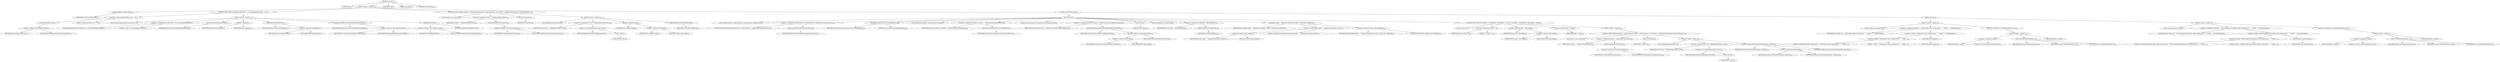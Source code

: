 digraph "execute" {  
"867" [label = <(METHOD,execute)<SUB>569</SUB>> ]
"76" [label = <(PARAM,this)<SUB>569</SUB>> ]
"868" [label = <(BLOCK,&lt;empty&gt;,&lt;empty&gt;)<SUB>569</SUB>> ]
"869" [label = <(validateConfig,this.validateConfig())<SUB>570</SUB>> ]
"75" [label = <(IDENTIFIER,this,this.validateConfig())<SUB>570</SUB>> ]
"870" [label = <(CONTROL_STRUCTURE,if (deploymentTools.size() == 0),if (deploymentTools.size() == 0))<SUB>572</SUB>> ]
"871" [label = <(&lt;operator&gt;.equals,deploymentTools.size() == 0)<SUB>572</SUB>> ]
"872" [label = <(size,deploymentTools.size())<SUB>572</SUB>> ]
"873" [label = <(&lt;operator&gt;.fieldAccess,this.deploymentTools)<SUB>572</SUB>> ]
"874" [label = <(IDENTIFIER,this,deploymentTools.size())<SUB>572</SUB>> ]
"875" [label = <(FIELD_IDENTIFIER,deploymentTools,deploymentTools)<SUB>572</SUB>> ]
"876" [label = <(LITERAL,0,deploymentTools.size() == 0)<SUB>572</SUB>> ]
"877" [label = <(BLOCK,&lt;empty&gt;,&lt;empty&gt;)<SUB>572</SUB>> ]
"78" [label = <(LOCAL,GenericDeploymentTool genericTool: ANY)> ]
"878" [label = <(&lt;operator&gt;.assignment,ANY genericTool = new GenericDeploymentTool())<SUB>573</SUB>> ]
"879" [label = <(IDENTIFIER,genericTool,ANY genericTool = new GenericDeploymentTool())<SUB>573</SUB>> ]
"880" [label = <(&lt;operator&gt;.alloc,new GenericDeploymentTool())<SUB>573</SUB>> ]
"881" [label = <(&lt;init&gt;,new GenericDeploymentTool())<SUB>573</SUB>> ]
"77" [label = <(IDENTIFIER,genericTool,new GenericDeploymentTool())<SUB>573</SUB>> ]
"882" [label = <(setTask,setTask(this))<SUB>574</SUB>> ]
"883" [label = <(IDENTIFIER,genericTool,setTask(this))<SUB>574</SUB>> ]
"79" [label = <(IDENTIFIER,this,setTask(this))<SUB>574</SUB>> ]
"884" [label = <(setDestdir,setDestdir(destDir))<SUB>575</SUB>> ]
"885" [label = <(IDENTIFIER,genericTool,setDestdir(destDir))<SUB>575</SUB>> ]
"886" [label = <(&lt;operator&gt;.fieldAccess,this.destDir)<SUB>575</SUB>> ]
"887" [label = <(IDENTIFIER,this,setDestdir(destDir))<SUB>575</SUB>> ]
"888" [label = <(FIELD_IDENTIFIER,destDir,destDir)<SUB>575</SUB>> ]
"889" [label = <(setGenericJarSuffix,setGenericJarSuffix(genericJarSuffix))<SUB>576</SUB>> ]
"890" [label = <(IDENTIFIER,genericTool,setGenericJarSuffix(genericJarSuffix))<SUB>576</SUB>> ]
"891" [label = <(&lt;operator&gt;.fieldAccess,this.genericJarSuffix)<SUB>576</SUB>> ]
"892" [label = <(IDENTIFIER,this,setGenericJarSuffix(genericJarSuffix))<SUB>576</SUB>> ]
"893" [label = <(FIELD_IDENTIFIER,genericJarSuffix,genericJarSuffix)<SUB>576</SUB>> ]
"894" [label = <(add,add(genericTool))<SUB>577</SUB>> ]
"895" [label = <(&lt;operator&gt;.fieldAccess,this.deploymentTools)<SUB>577</SUB>> ]
"896" [label = <(IDENTIFIER,this,add(genericTool))<SUB>577</SUB>> ]
"897" [label = <(FIELD_IDENTIFIER,deploymentTools,deploymentTools)<SUB>577</SUB>> ]
"898" [label = <(IDENTIFIER,genericTool,add(genericTool))<SUB>577</SUB>> ]
"899" [label = <(CONTROL_STRUCTURE,for (Iterator i = deploymentTools.iterator(); Some(i.hasNext()); ),for (Iterator i = deploymentTools.iterator(); Some(i.hasNext()); ))<SUB>580</SUB>> ]
"900" [label = <(LOCAL,Iterator i: java.util.Iterator)> ]
"901" [label = <(&lt;operator&gt;.assignment,Iterator i = deploymentTools.iterator())<SUB>580</SUB>> ]
"902" [label = <(IDENTIFIER,i,Iterator i = deploymentTools.iterator())<SUB>580</SUB>> ]
"903" [label = <(iterator,deploymentTools.iterator())<SUB>580</SUB>> ]
"904" [label = <(&lt;operator&gt;.fieldAccess,this.deploymentTools)<SUB>580</SUB>> ]
"905" [label = <(IDENTIFIER,this,deploymentTools.iterator())<SUB>580</SUB>> ]
"906" [label = <(FIELD_IDENTIFIER,deploymentTools,deploymentTools)<SUB>580</SUB>> ]
"907" [label = <(hasNext,i.hasNext())<SUB>580</SUB>> ]
"908" [label = <(IDENTIFIER,i,i.hasNext())<SUB>580</SUB>> ]
"909" [label = <(BLOCK,&lt;empty&gt;,&lt;empty&gt;)<SUB>580</SUB>> ]
"910" [label = <(LOCAL,EJBDeploymentTool tool: ANY)> ]
"911" [label = <(&lt;operator&gt;.assignment,ANY tool = (EJBDeploymentTool) i.next())<SUB>581</SUB>> ]
"912" [label = <(IDENTIFIER,tool,ANY tool = (EJBDeploymentTool) i.next())<SUB>581</SUB>> ]
"913" [label = <(&lt;operator&gt;.cast,(EJBDeploymentTool) i.next())<SUB>581</SUB>> ]
"914" [label = <(TYPE_REF,EJBDeploymentTool,EJBDeploymentTool)<SUB>581</SUB>> ]
"915" [label = <(next,i.next())<SUB>581</SUB>> ]
"916" [label = <(IDENTIFIER,i,i.next())<SUB>581</SUB>> ]
"917" [label = <(configure,configure(config))<SUB>582</SUB>> ]
"918" [label = <(IDENTIFIER,tool,configure(config))<SUB>582</SUB>> ]
"919" [label = <(&lt;operator&gt;.fieldAccess,this.config)<SUB>582</SUB>> ]
"920" [label = <(IDENTIFIER,this,configure(config))<SUB>582</SUB>> ]
"921" [label = <(FIELD_IDENTIFIER,config,config)<SUB>582</SUB>> ]
"922" [label = <(validateConfigured,validateConfigured())<SUB>583</SUB>> ]
"923" [label = <(IDENTIFIER,tool,validateConfigured())<SUB>583</SUB>> ]
"924" [label = <(CONTROL_STRUCTURE,try,try)<SUB>586</SUB>> ]
"925" [label = <(BLOCK,try,try)<SUB>586</SUB>> ]
"926" [label = <(LOCAL,SAXParserFactory saxParserFactory: javax.xml.parsers.SAXParserFactory)> ]
"927" [label = <(&lt;operator&gt;.assignment,SAXParserFactory saxParserFactory = SAXParserFactory.newInstance())<SUB>588</SUB>> ]
"928" [label = <(IDENTIFIER,saxParserFactory,SAXParserFactory saxParserFactory = SAXParserFactory.newInstance())<SUB>588</SUB>> ]
"929" [label = <(newInstance,SAXParserFactory.newInstance())<SUB>588</SUB>> ]
"930" [label = <(IDENTIFIER,SAXParserFactory,SAXParserFactory.newInstance())<SUB>588</SUB>> ]
"931" [label = <(setValidating,saxParserFactory.setValidating(true))<SUB>589</SUB>> ]
"932" [label = <(IDENTIFIER,saxParserFactory,saxParserFactory.setValidating(true))<SUB>589</SUB>> ]
"933" [label = <(LITERAL,true,saxParserFactory.setValidating(true))<SUB>589</SUB>> ]
"934" [label = <(LOCAL,SAXParser saxParser: javax.xml.parsers.SAXParser)> ]
"935" [label = <(&lt;operator&gt;.assignment,SAXParser saxParser = saxParserFactory.newSAXParser())<SUB>590</SUB>> ]
"936" [label = <(IDENTIFIER,saxParser,SAXParser saxParser = saxParserFactory.newSAXParser())<SUB>590</SUB>> ]
"937" [label = <(newSAXParser,saxParserFactory.newSAXParser())<SUB>590</SUB>> ]
"938" [label = <(IDENTIFIER,saxParserFactory,saxParserFactory.newSAXParser())<SUB>590</SUB>> ]
"939" [label = <(LOCAL,DirectoryScanner ds: org.apache.tools.ant.DirectoryScanner)> ]
"940" [label = <(&lt;operator&gt;.assignment,DirectoryScanner ds = getDirectoryScanner(config.descriptorDir))<SUB>593</SUB>> ]
"941" [label = <(IDENTIFIER,ds,DirectoryScanner ds = getDirectoryScanner(config.descriptorDir))<SUB>593</SUB>> ]
"942" [label = <(getDirectoryScanner,getDirectoryScanner(config.descriptorDir))<SUB>593</SUB>> ]
"80" [label = <(IDENTIFIER,this,getDirectoryScanner(config.descriptorDir))<SUB>593</SUB>> ]
"943" [label = <(&lt;operator&gt;.fieldAccess,config.descriptorDir)<SUB>593</SUB>> ]
"944" [label = <(&lt;operator&gt;.fieldAccess,this.config)<SUB>593</SUB>> ]
"945" [label = <(IDENTIFIER,this,getDirectoryScanner(config.descriptorDir))<SUB>593</SUB>> ]
"946" [label = <(FIELD_IDENTIFIER,config,config)<SUB>593</SUB>> ]
"947" [label = <(FIELD_IDENTIFIER,descriptorDir,descriptorDir)<SUB>593</SUB>> ]
"948" [label = <(scan,scan())<SUB>594</SUB>> ]
"949" [label = <(IDENTIFIER,ds,scan())<SUB>594</SUB>> ]
"950" [label = <(LOCAL,String[] files: java.lang.String[])> ]
"951" [label = <(&lt;operator&gt;.assignment,String[] files = getIncludedFiles())<SUB>595</SUB>> ]
"952" [label = <(IDENTIFIER,files,String[] files = getIncludedFiles())<SUB>595</SUB>> ]
"953" [label = <(getIncludedFiles,getIncludedFiles())<SUB>595</SUB>> ]
"954" [label = <(IDENTIFIER,ds,getIncludedFiles())<SUB>595</SUB>> ]
"955" [label = <(log,log(files.length + &quot; deployment descriptors located.&quot;, Project.MSG_VERBOSE))<SUB>597</SUB>> ]
"81" [label = <(IDENTIFIER,this,log(files.length + &quot; deployment descriptors located.&quot;, Project.MSG_VERBOSE))<SUB>597</SUB>> ]
"956" [label = <(&lt;operator&gt;.addition,files.length + &quot; deployment descriptors located.&quot;)<SUB>597</SUB>> ]
"957" [label = <(&lt;operator&gt;.fieldAccess,files.length)<SUB>597</SUB>> ]
"958" [label = <(IDENTIFIER,files,files.length + &quot; deployment descriptors located.&quot;)<SUB>597</SUB>> ]
"959" [label = <(FIELD_IDENTIFIER,length,length)<SUB>597</SUB>> ]
"960" [label = <(LITERAL,&quot; deployment descriptors located.&quot;,files.length + &quot; deployment descriptors located.&quot;)<SUB>597</SUB>> ]
"961" [label = <(&lt;operator&gt;.fieldAccess,Project.MSG_VERBOSE)<SUB>598</SUB>> ]
"962" [label = <(IDENTIFIER,Project,log(files.length + &quot; deployment descriptors located.&quot;, Project.MSG_VERBOSE))<SUB>598</SUB>> ]
"963" [label = <(FIELD_IDENTIFIER,MSG_VERBOSE,MSG_VERBOSE)<SUB>598</SUB>> ]
"964" [label = <(CONTROL_STRUCTURE,for (int index = 0; Some(index &lt; files.length); ++index),for (int index = 0; Some(index &lt; files.length); ++index))<SUB>602</SUB>> ]
"965" [label = <(LOCAL,int index: int)> ]
"966" [label = <(&lt;operator&gt;.assignment,int index = 0)<SUB>602</SUB>> ]
"967" [label = <(IDENTIFIER,index,int index = 0)<SUB>602</SUB>> ]
"968" [label = <(LITERAL,0,int index = 0)<SUB>602</SUB>> ]
"969" [label = <(&lt;operator&gt;.lessThan,index &lt; files.length)<SUB>602</SUB>> ]
"970" [label = <(IDENTIFIER,index,index &lt; files.length)<SUB>602</SUB>> ]
"971" [label = <(&lt;operator&gt;.fieldAccess,files.length)<SUB>602</SUB>> ]
"972" [label = <(IDENTIFIER,files,index &lt; files.length)<SUB>602</SUB>> ]
"973" [label = <(FIELD_IDENTIFIER,length,length)<SUB>602</SUB>> ]
"974" [label = <(&lt;operator&gt;.preIncrement,++index)<SUB>602</SUB>> ]
"975" [label = <(IDENTIFIER,index,++index)<SUB>602</SUB>> ]
"976" [label = <(BLOCK,&lt;empty&gt;,&lt;empty&gt;)<SUB>602</SUB>> ]
"977" [label = <(CONTROL_STRUCTURE,for (Iterator i = deploymentTools.iterator(); Some(i.hasNext()); ),for (Iterator i = deploymentTools.iterator(); Some(i.hasNext()); ))<SUB>604</SUB>> ]
"978" [label = <(LOCAL,Iterator i: java.util.Iterator)> ]
"979" [label = <(&lt;operator&gt;.assignment,Iterator i = deploymentTools.iterator())<SUB>604</SUB>> ]
"980" [label = <(IDENTIFIER,i,Iterator i = deploymentTools.iterator())<SUB>604</SUB>> ]
"981" [label = <(iterator,deploymentTools.iterator())<SUB>604</SUB>> ]
"982" [label = <(&lt;operator&gt;.fieldAccess,this.deploymentTools)<SUB>604</SUB>> ]
"983" [label = <(IDENTIFIER,this,deploymentTools.iterator())<SUB>604</SUB>> ]
"984" [label = <(FIELD_IDENTIFIER,deploymentTools,deploymentTools)<SUB>604</SUB>> ]
"985" [label = <(hasNext,i.hasNext())<SUB>604</SUB>> ]
"986" [label = <(IDENTIFIER,i,i.hasNext())<SUB>604</SUB>> ]
"987" [label = <(BLOCK,&lt;empty&gt;,&lt;empty&gt;)<SUB>604</SUB>> ]
"988" [label = <(LOCAL,EJBDeploymentTool tool: ANY)> ]
"989" [label = <(&lt;operator&gt;.assignment,ANY tool = (EJBDeploymentTool) i.next())<SUB>605</SUB>> ]
"990" [label = <(IDENTIFIER,tool,ANY tool = (EJBDeploymentTool) i.next())<SUB>605</SUB>> ]
"991" [label = <(&lt;operator&gt;.cast,(EJBDeploymentTool) i.next())<SUB>605</SUB>> ]
"992" [label = <(TYPE_REF,EJBDeploymentTool,EJBDeploymentTool)<SUB>605</SUB>> ]
"993" [label = <(next,i.next())<SUB>605</SUB>> ]
"994" [label = <(IDENTIFIER,i,i.next())<SUB>605</SUB>> ]
"995" [label = <(processDescriptor,processDescriptor(files[index], saxParser))<SUB>606</SUB>> ]
"996" [label = <(IDENTIFIER,tool,processDescriptor(files[index], saxParser))<SUB>606</SUB>> ]
"997" [label = <(&lt;operator&gt;.indexAccess,files[index])<SUB>606</SUB>> ]
"998" [label = <(IDENTIFIER,files,processDescriptor(files[index], saxParser))<SUB>606</SUB>> ]
"999" [label = <(IDENTIFIER,index,processDescriptor(files[index], saxParser))<SUB>606</SUB>> ]
"1000" [label = <(IDENTIFIER,saxParser,processDescriptor(files[index], saxParser))<SUB>606</SUB>> ]
"1001" [label = <(BLOCK,catch,catch)> ]
"1002" [label = <(BLOCK,&lt;empty&gt;,&lt;empty&gt;)<SUB>609</SUB>> ]
"1003" [label = <(LOCAL,String msg: java.lang.String)> ]
"1004" [label = <(&lt;operator&gt;.assignment,String msg = &quot;SAXException while creating parser.&quot; + &quot;  Details: &quot; + se.getMessage())<SUB>610</SUB>> ]
"1005" [label = <(IDENTIFIER,msg,String msg = &quot;SAXException while creating parser.&quot; + &quot;  Details: &quot; + se.getMessage())<SUB>610</SUB>> ]
"1006" [label = <(&lt;operator&gt;.addition,&quot;SAXException while creating parser.&quot; + &quot;  Details: &quot; + se.getMessage())<SUB>610</SUB>> ]
"1007" [label = <(&lt;operator&gt;.addition,&quot;SAXException while creating parser.&quot; + &quot;  Details: &quot;)<SUB>610</SUB>> ]
"1008" [label = <(LITERAL,&quot;SAXException while creating parser.&quot;,&quot;SAXException while creating parser.&quot; + &quot;  Details: &quot;)<SUB>610</SUB>> ]
"1009" [label = <(LITERAL,&quot;  Details: &quot;,&quot;SAXException while creating parser.&quot; + &quot;  Details: &quot;)<SUB>611</SUB>> ]
"1010" [label = <(getMessage,getMessage())<SUB>612</SUB>> ]
"1011" [label = <(IDENTIFIER,se,getMessage())<SUB>612</SUB>> ]
"1012" [label = <(&lt;operator&gt;.throw,throw new BuildException(msg, se);)<SUB>613</SUB>> ]
"1013" [label = <(BLOCK,&lt;empty&gt;,&lt;empty&gt;)<SUB>613</SUB>> ]
"1014" [label = <(&lt;operator&gt;.assignment,&lt;empty&gt;)> ]
"1015" [label = <(IDENTIFIER,$obj21,&lt;empty&gt;)> ]
"1016" [label = <(&lt;operator&gt;.alloc,new BuildException(msg, se))<SUB>613</SUB>> ]
"1017" [label = <(&lt;init&gt;,new BuildException(msg, se))<SUB>613</SUB>> ]
"1018" [label = <(IDENTIFIER,$obj21,new BuildException(msg, se))> ]
"1019" [label = <(IDENTIFIER,msg,new BuildException(msg, se))<SUB>613</SUB>> ]
"1020" [label = <(IDENTIFIER,se,new BuildException(msg, se))<SUB>613</SUB>> ]
"1021" [label = <(IDENTIFIER,$obj21,&lt;empty&gt;)> ]
"1022" [label = <(BLOCK,&lt;empty&gt;,&lt;empty&gt;)<SUB>614</SUB>> ]
"1023" [label = <(LOCAL,String msg: java.lang.String)> ]
"1024" [label = <(&lt;operator&gt;.assignment,String msg = &quot;ParserConfigurationException while creating parser. &quot; + &quot;Details: &quot; + pce.getMessage())<SUB>615</SUB>> ]
"1025" [label = <(IDENTIFIER,msg,String msg = &quot;ParserConfigurationException while creating parser. &quot; + &quot;Details: &quot; + pce.getMessage())<SUB>615</SUB>> ]
"1026" [label = <(&lt;operator&gt;.addition,&quot;ParserConfigurationException while creating parser. &quot; + &quot;Details: &quot; + pce.getMessage())<SUB>615</SUB>> ]
"1027" [label = <(&lt;operator&gt;.addition,&quot;ParserConfigurationException while creating parser. &quot; + &quot;Details: &quot;)<SUB>615</SUB>> ]
"1028" [label = <(LITERAL,&quot;ParserConfigurationException while creating parser. &quot;,&quot;ParserConfigurationException while creating parser. &quot; + &quot;Details: &quot;)<SUB>615</SUB>> ]
"1029" [label = <(LITERAL,&quot;Details: &quot;,&quot;ParserConfigurationException while creating parser. &quot; + &quot;Details: &quot;)<SUB>616</SUB>> ]
"1030" [label = <(getMessage,pce.getMessage())<SUB>616</SUB>> ]
"1031" [label = <(IDENTIFIER,pce,pce.getMessage())<SUB>616</SUB>> ]
"1032" [label = <(&lt;operator&gt;.throw,throw new BuildException(msg, pce);)<SUB>617</SUB>> ]
"1033" [label = <(BLOCK,&lt;empty&gt;,&lt;empty&gt;)<SUB>617</SUB>> ]
"1034" [label = <(&lt;operator&gt;.assignment,&lt;empty&gt;)> ]
"1035" [label = <(IDENTIFIER,$obj22,&lt;empty&gt;)> ]
"1036" [label = <(&lt;operator&gt;.alloc,new BuildException(msg, pce))<SUB>617</SUB>> ]
"1037" [label = <(&lt;init&gt;,new BuildException(msg, pce))<SUB>617</SUB>> ]
"1038" [label = <(IDENTIFIER,$obj22,new BuildException(msg, pce))> ]
"1039" [label = <(IDENTIFIER,msg,new BuildException(msg, pce))<SUB>617</SUB>> ]
"1040" [label = <(IDENTIFIER,pce,new BuildException(msg, pce))<SUB>617</SUB>> ]
"1041" [label = <(IDENTIFIER,$obj22,&lt;empty&gt;)> ]
"1042" [label = <(MODIFIER,PUBLIC)> ]
"1043" [label = <(MODIFIER,VIRTUAL)> ]
"1044" [label = <(METHOD_RETURN,void)<SUB>569</SUB>> ]
  "867" -> "76" 
  "867" -> "868" 
  "867" -> "1042" 
  "867" -> "1043" 
  "867" -> "1044" 
  "868" -> "869" 
  "868" -> "870" 
  "868" -> "899" 
  "868" -> "924" 
  "869" -> "75" 
  "870" -> "871" 
  "870" -> "877" 
  "871" -> "872" 
  "871" -> "876" 
  "872" -> "873" 
  "873" -> "874" 
  "873" -> "875" 
  "877" -> "78" 
  "877" -> "878" 
  "877" -> "881" 
  "877" -> "882" 
  "877" -> "884" 
  "877" -> "889" 
  "877" -> "894" 
  "878" -> "879" 
  "878" -> "880" 
  "881" -> "77" 
  "882" -> "883" 
  "882" -> "79" 
  "884" -> "885" 
  "884" -> "886" 
  "886" -> "887" 
  "886" -> "888" 
  "889" -> "890" 
  "889" -> "891" 
  "891" -> "892" 
  "891" -> "893" 
  "894" -> "895" 
  "894" -> "898" 
  "895" -> "896" 
  "895" -> "897" 
  "899" -> "900" 
  "899" -> "901" 
  "899" -> "907" 
  "899" -> "909" 
  "901" -> "902" 
  "901" -> "903" 
  "903" -> "904" 
  "904" -> "905" 
  "904" -> "906" 
  "907" -> "908" 
  "909" -> "910" 
  "909" -> "911" 
  "909" -> "917" 
  "909" -> "922" 
  "911" -> "912" 
  "911" -> "913" 
  "913" -> "914" 
  "913" -> "915" 
  "915" -> "916" 
  "917" -> "918" 
  "917" -> "919" 
  "919" -> "920" 
  "919" -> "921" 
  "922" -> "923" 
  "924" -> "925" 
  "924" -> "1001" 
  "925" -> "926" 
  "925" -> "927" 
  "925" -> "931" 
  "925" -> "934" 
  "925" -> "935" 
  "925" -> "939" 
  "925" -> "940" 
  "925" -> "948" 
  "925" -> "950" 
  "925" -> "951" 
  "925" -> "955" 
  "925" -> "964" 
  "927" -> "928" 
  "927" -> "929" 
  "929" -> "930" 
  "931" -> "932" 
  "931" -> "933" 
  "935" -> "936" 
  "935" -> "937" 
  "937" -> "938" 
  "940" -> "941" 
  "940" -> "942" 
  "942" -> "80" 
  "942" -> "943" 
  "943" -> "944" 
  "943" -> "947" 
  "944" -> "945" 
  "944" -> "946" 
  "948" -> "949" 
  "951" -> "952" 
  "951" -> "953" 
  "953" -> "954" 
  "955" -> "81" 
  "955" -> "956" 
  "955" -> "961" 
  "956" -> "957" 
  "956" -> "960" 
  "957" -> "958" 
  "957" -> "959" 
  "961" -> "962" 
  "961" -> "963" 
  "964" -> "965" 
  "964" -> "966" 
  "964" -> "969" 
  "964" -> "974" 
  "964" -> "976" 
  "966" -> "967" 
  "966" -> "968" 
  "969" -> "970" 
  "969" -> "971" 
  "971" -> "972" 
  "971" -> "973" 
  "974" -> "975" 
  "976" -> "977" 
  "977" -> "978" 
  "977" -> "979" 
  "977" -> "985" 
  "977" -> "987" 
  "979" -> "980" 
  "979" -> "981" 
  "981" -> "982" 
  "982" -> "983" 
  "982" -> "984" 
  "985" -> "986" 
  "987" -> "988" 
  "987" -> "989" 
  "987" -> "995" 
  "989" -> "990" 
  "989" -> "991" 
  "991" -> "992" 
  "991" -> "993" 
  "993" -> "994" 
  "995" -> "996" 
  "995" -> "997" 
  "995" -> "1000" 
  "997" -> "998" 
  "997" -> "999" 
  "1001" -> "1002" 
  "1001" -> "1022" 
  "1002" -> "1003" 
  "1002" -> "1004" 
  "1002" -> "1012" 
  "1004" -> "1005" 
  "1004" -> "1006" 
  "1006" -> "1007" 
  "1006" -> "1010" 
  "1007" -> "1008" 
  "1007" -> "1009" 
  "1010" -> "1011" 
  "1012" -> "1013" 
  "1013" -> "1014" 
  "1013" -> "1017" 
  "1013" -> "1021" 
  "1014" -> "1015" 
  "1014" -> "1016" 
  "1017" -> "1018" 
  "1017" -> "1019" 
  "1017" -> "1020" 
  "1022" -> "1023" 
  "1022" -> "1024" 
  "1022" -> "1032" 
  "1024" -> "1025" 
  "1024" -> "1026" 
  "1026" -> "1027" 
  "1026" -> "1030" 
  "1027" -> "1028" 
  "1027" -> "1029" 
  "1030" -> "1031" 
  "1032" -> "1033" 
  "1033" -> "1034" 
  "1033" -> "1037" 
  "1033" -> "1041" 
  "1034" -> "1035" 
  "1034" -> "1036" 
  "1037" -> "1038" 
  "1037" -> "1039" 
  "1037" -> "1040" 
}
